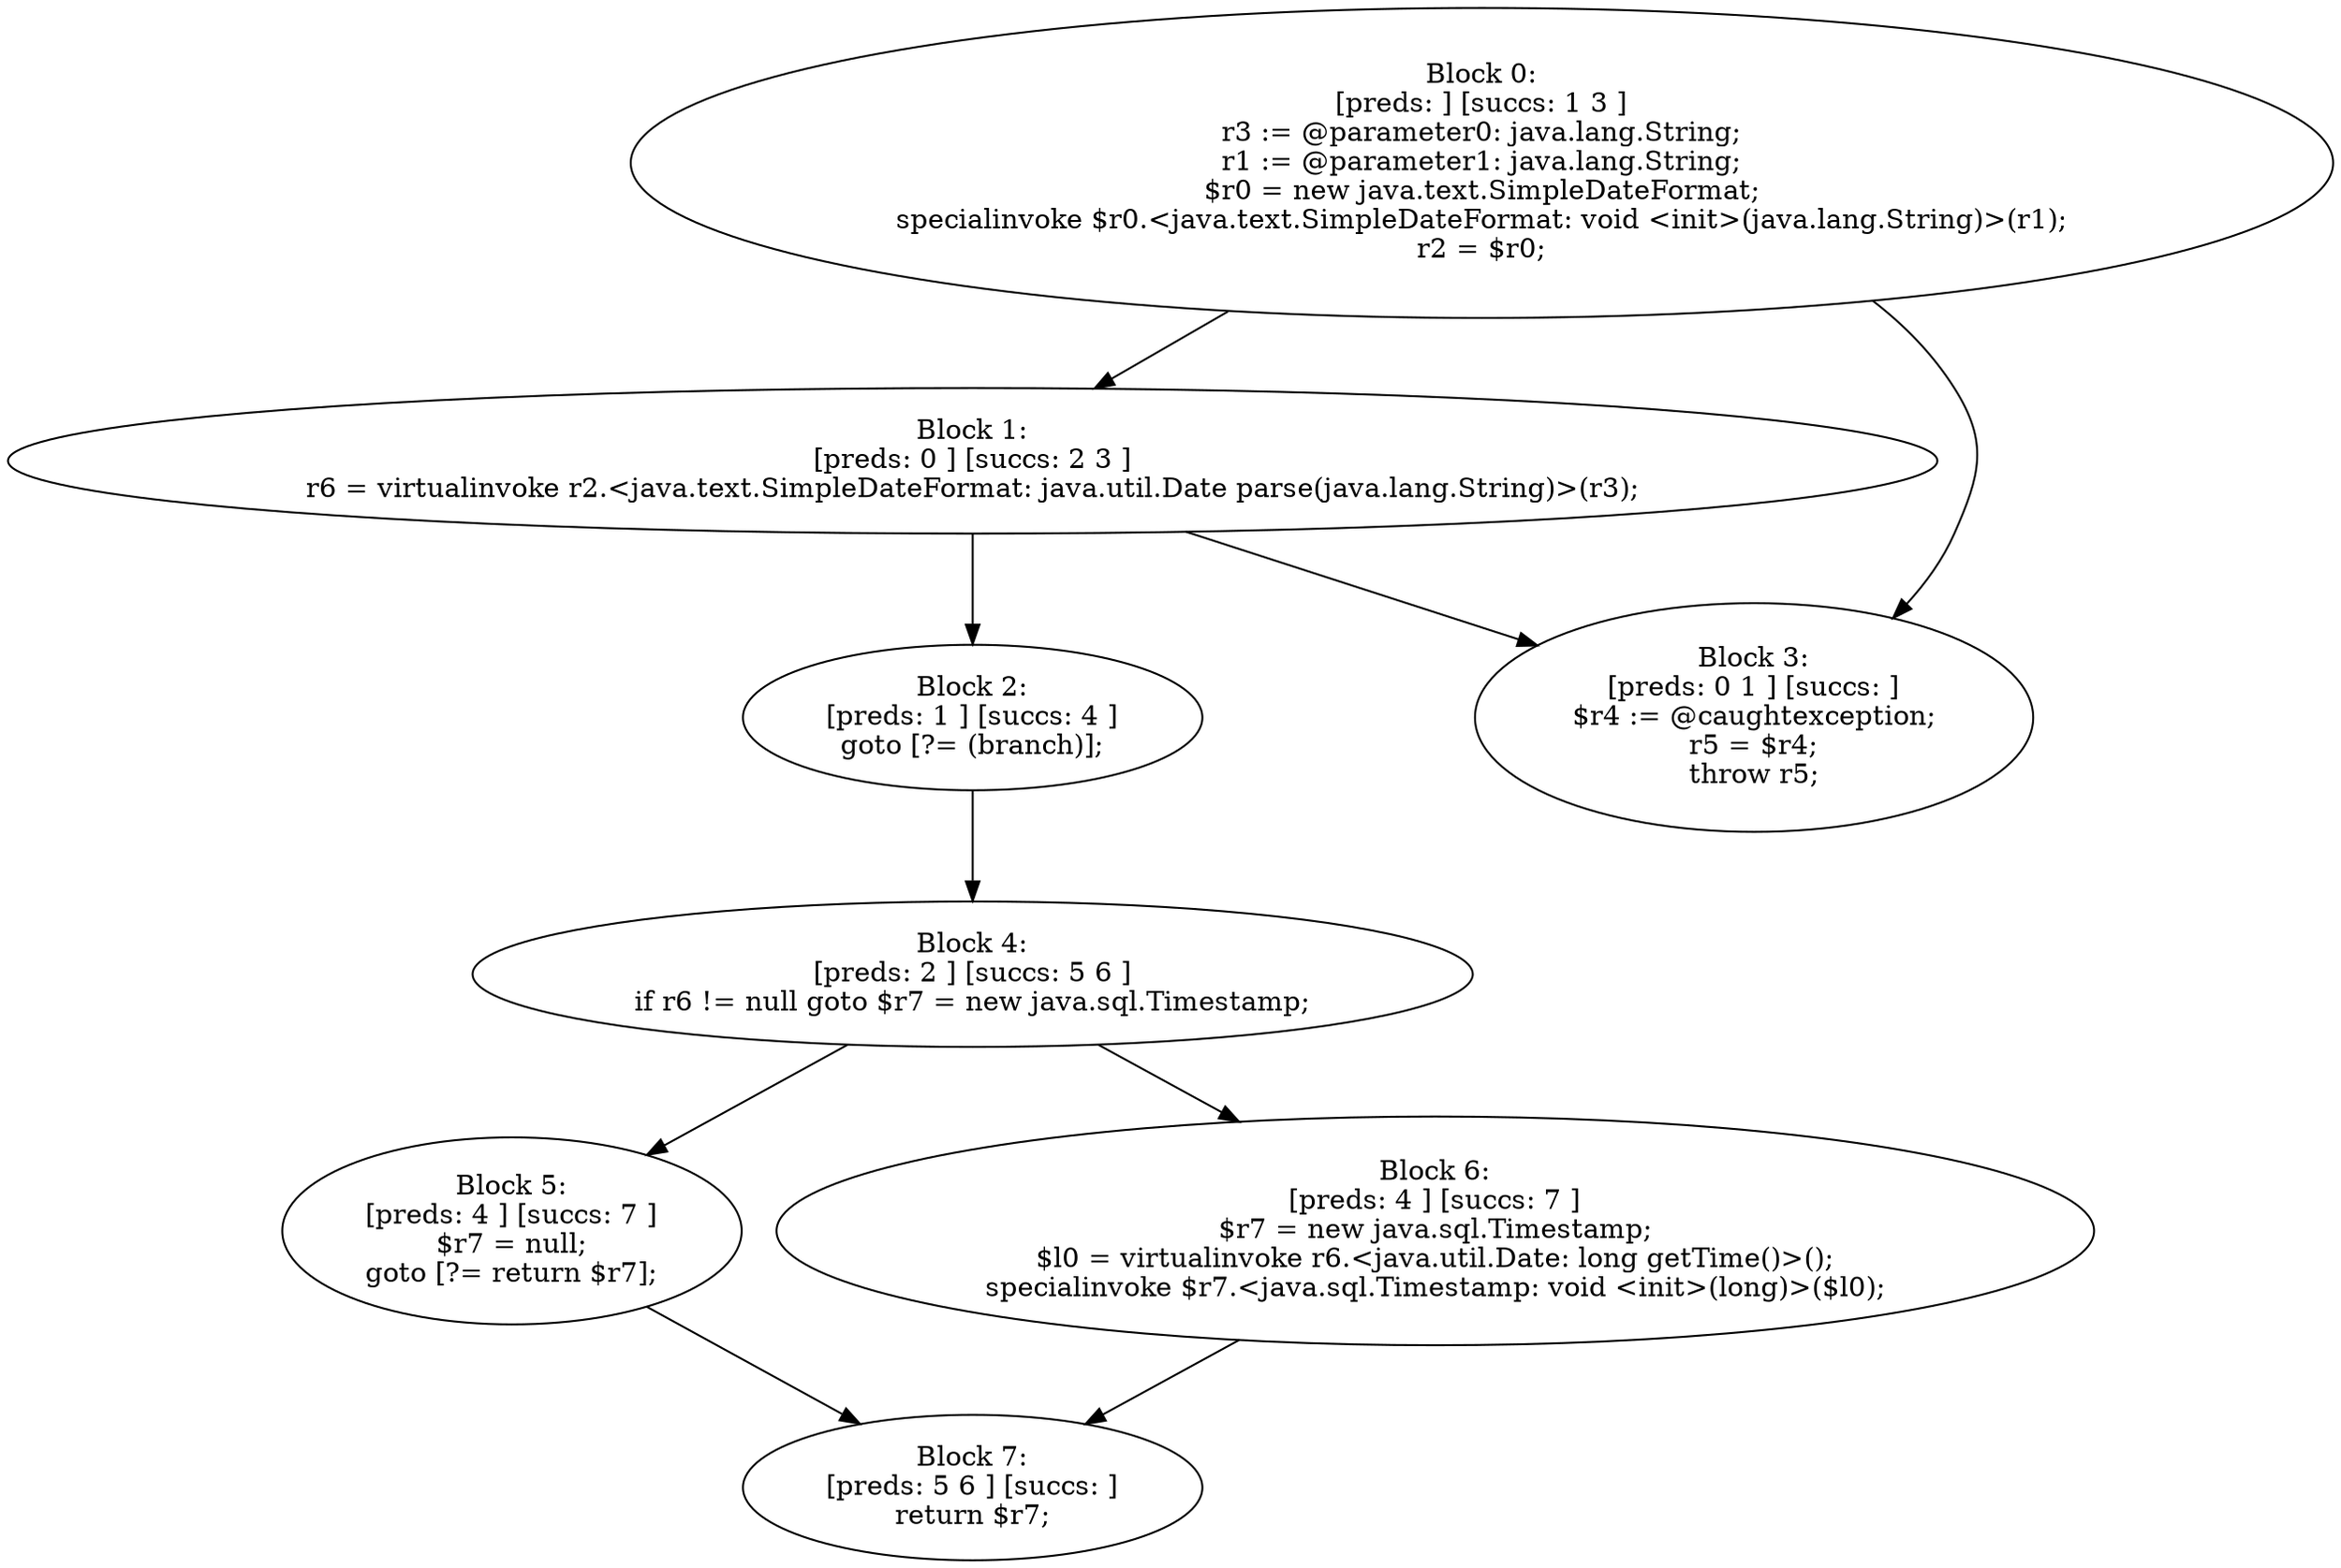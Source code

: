 digraph "unitGraph" {
    "Block 0:
[preds: ] [succs: 1 3 ]
r3 := @parameter0: java.lang.String;
r1 := @parameter1: java.lang.String;
$r0 = new java.text.SimpleDateFormat;
specialinvoke $r0.<java.text.SimpleDateFormat: void <init>(java.lang.String)>(r1);
r2 = $r0;
"
    "Block 1:
[preds: 0 ] [succs: 2 3 ]
r6 = virtualinvoke r2.<java.text.SimpleDateFormat: java.util.Date parse(java.lang.String)>(r3);
"
    "Block 2:
[preds: 1 ] [succs: 4 ]
goto [?= (branch)];
"
    "Block 3:
[preds: 0 1 ] [succs: ]
$r4 := @caughtexception;
r5 = $r4;
throw r5;
"
    "Block 4:
[preds: 2 ] [succs: 5 6 ]
if r6 != null goto $r7 = new java.sql.Timestamp;
"
    "Block 5:
[preds: 4 ] [succs: 7 ]
$r7 = null;
goto [?= return $r7];
"
    "Block 6:
[preds: 4 ] [succs: 7 ]
$r7 = new java.sql.Timestamp;
$l0 = virtualinvoke r6.<java.util.Date: long getTime()>();
specialinvoke $r7.<java.sql.Timestamp: void <init>(long)>($l0);
"
    "Block 7:
[preds: 5 6 ] [succs: ]
return $r7;
"
    "Block 0:
[preds: ] [succs: 1 3 ]
r3 := @parameter0: java.lang.String;
r1 := @parameter1: java.lang.String;
$r0 = new java.text.SimpleDateFormat;
specialinvoke $r0.<java.text.SimpleDateFormat: void <init>(java.lang.String)>(r1);
r2 = $r0;
"->"Block 1:
[preds: 0 ] [succs: 2 3 ]
r6 = virtualinvoke r2.<java.text.SimpleDateFormat: java.util.Date parse(java.lang.String)>(r3);
";
    "Block 0:
[preds: ] [succs: 1 3 ]
r3 := @parameter0: java.lang.String;
r1 := @parameter1: java.lang.String;
$r0 = new java.text.SimpleDateFormat;
specialinvoke $r0.<java.text.SimpleDateFormat: void <init>(java.lang.String)>(r1);
r2 = $r0;
"->"Block 3:
[preds: 0 1 ] [succs: ]
$r4 := @caughtexception;
r5 = $r4;
throw r5;
";
    "Block 1:
[preds: 0 ] [succs: 2 3 ]
r6 = virtualinvoke r2.<java.text.SimpleDateFormat: java.util.Date parse(java.lang.String)>(r3);
"->"Block 2:
[preds: 1 ] [succs: 4 ]
goto [?= (branch)];
";
    "Block 1:
[preds: 0 ] [succs: 2 3 ]
r6 = virtualinvoke r2.<java.text.SimpleDateFormat: java.util.Date parse(java.lang.String)>(r3);
"->"Block 3:
[preds: 0 1 ] [succs: ]
$r4 := @caughtexception;
r5 = $r4;
throw r5;
";
    "Block 2:
[preds: 1 ] [succs: 4 ]
goto [?= (branch)];
"->"Block 4:
[preds: 2 ] [succs: 5 6 ]
if r6 != null goto $r7 = new java.sql.Timestamp;
";
    "Block 4:
[preds: 2 ] [succs: 5 6 ]
if r6 != null goto $r7 = new java.sql.Timestamp;
"->"Block 5:
[preds: 4 ] [succs: 7 ]
$r7 = null;
goto [?= return $r7];
";
    "Block 4:
[preds: 2 ] [succs: 5 6 ]
if r6 != null goto $r7 = new java.sql.Timestamp;
"->"Block 6:
[preds: 4 ] [succs: 7 ]
$r7 = new java.sql.Timestamp;
$l0 = virtualinvoke r6.<java.util.Date: long getTime()>();
specialinvoke $r7.<java.sql.Timestamp: void <init>(long)>($l0);
";
    "Block 5:
[preds: 4 ] [succs: 7 ]
$r7 = null;
goto [?= return $r7];
"->"Block 7:
[preds: 5 6 ] [succs: ]
return $r7;
";
    "Block 6:
[preds: 4 ] [succs: 7 ]
$r7 = new java.sql.Timestamp;
$l0 = virtualinvoke r6.<java.util.Date: long getTime()>();
specialinvoke $r7.<java.sql.Timestamp: void <init>(long)>($l0);
"->"Block 7:
[preds: 5 6 ] [succs: ]
return $r7;
";
}
